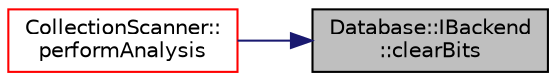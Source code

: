 digraph "Database::IBackend::clearBits"
{
 // LATEX_PDF_SIZE
  edge [fontname="Helvetica",fontsize="10",labelfontname="Helvetica",labelfontsize="10"];
  node [fontname="Helvetica",fontsize="10",shape=record];
  rankdir="RL";
  Node1 [label="Database::IBackend\l::clearBits",height=0.2,width=0.4,color="black", fillcolor="grey75", style="filled", fontcolor="black",tooltip="clear bits for provided flag"];
  Node1 -> Node2 [dir="back",color="midnightblue",fontsize="10",style="solid",fontname="Helvetica"];
  Node2 [label="CollectionScanner::\lperformAnalysis",height=0.2,width=0.4,color="red", fillcolor="white", style="filled",URL="$class_collection_scanner.html#adbc3f49aec1203fad1160b5a41a2b0f2",tooltip=" "];
}

